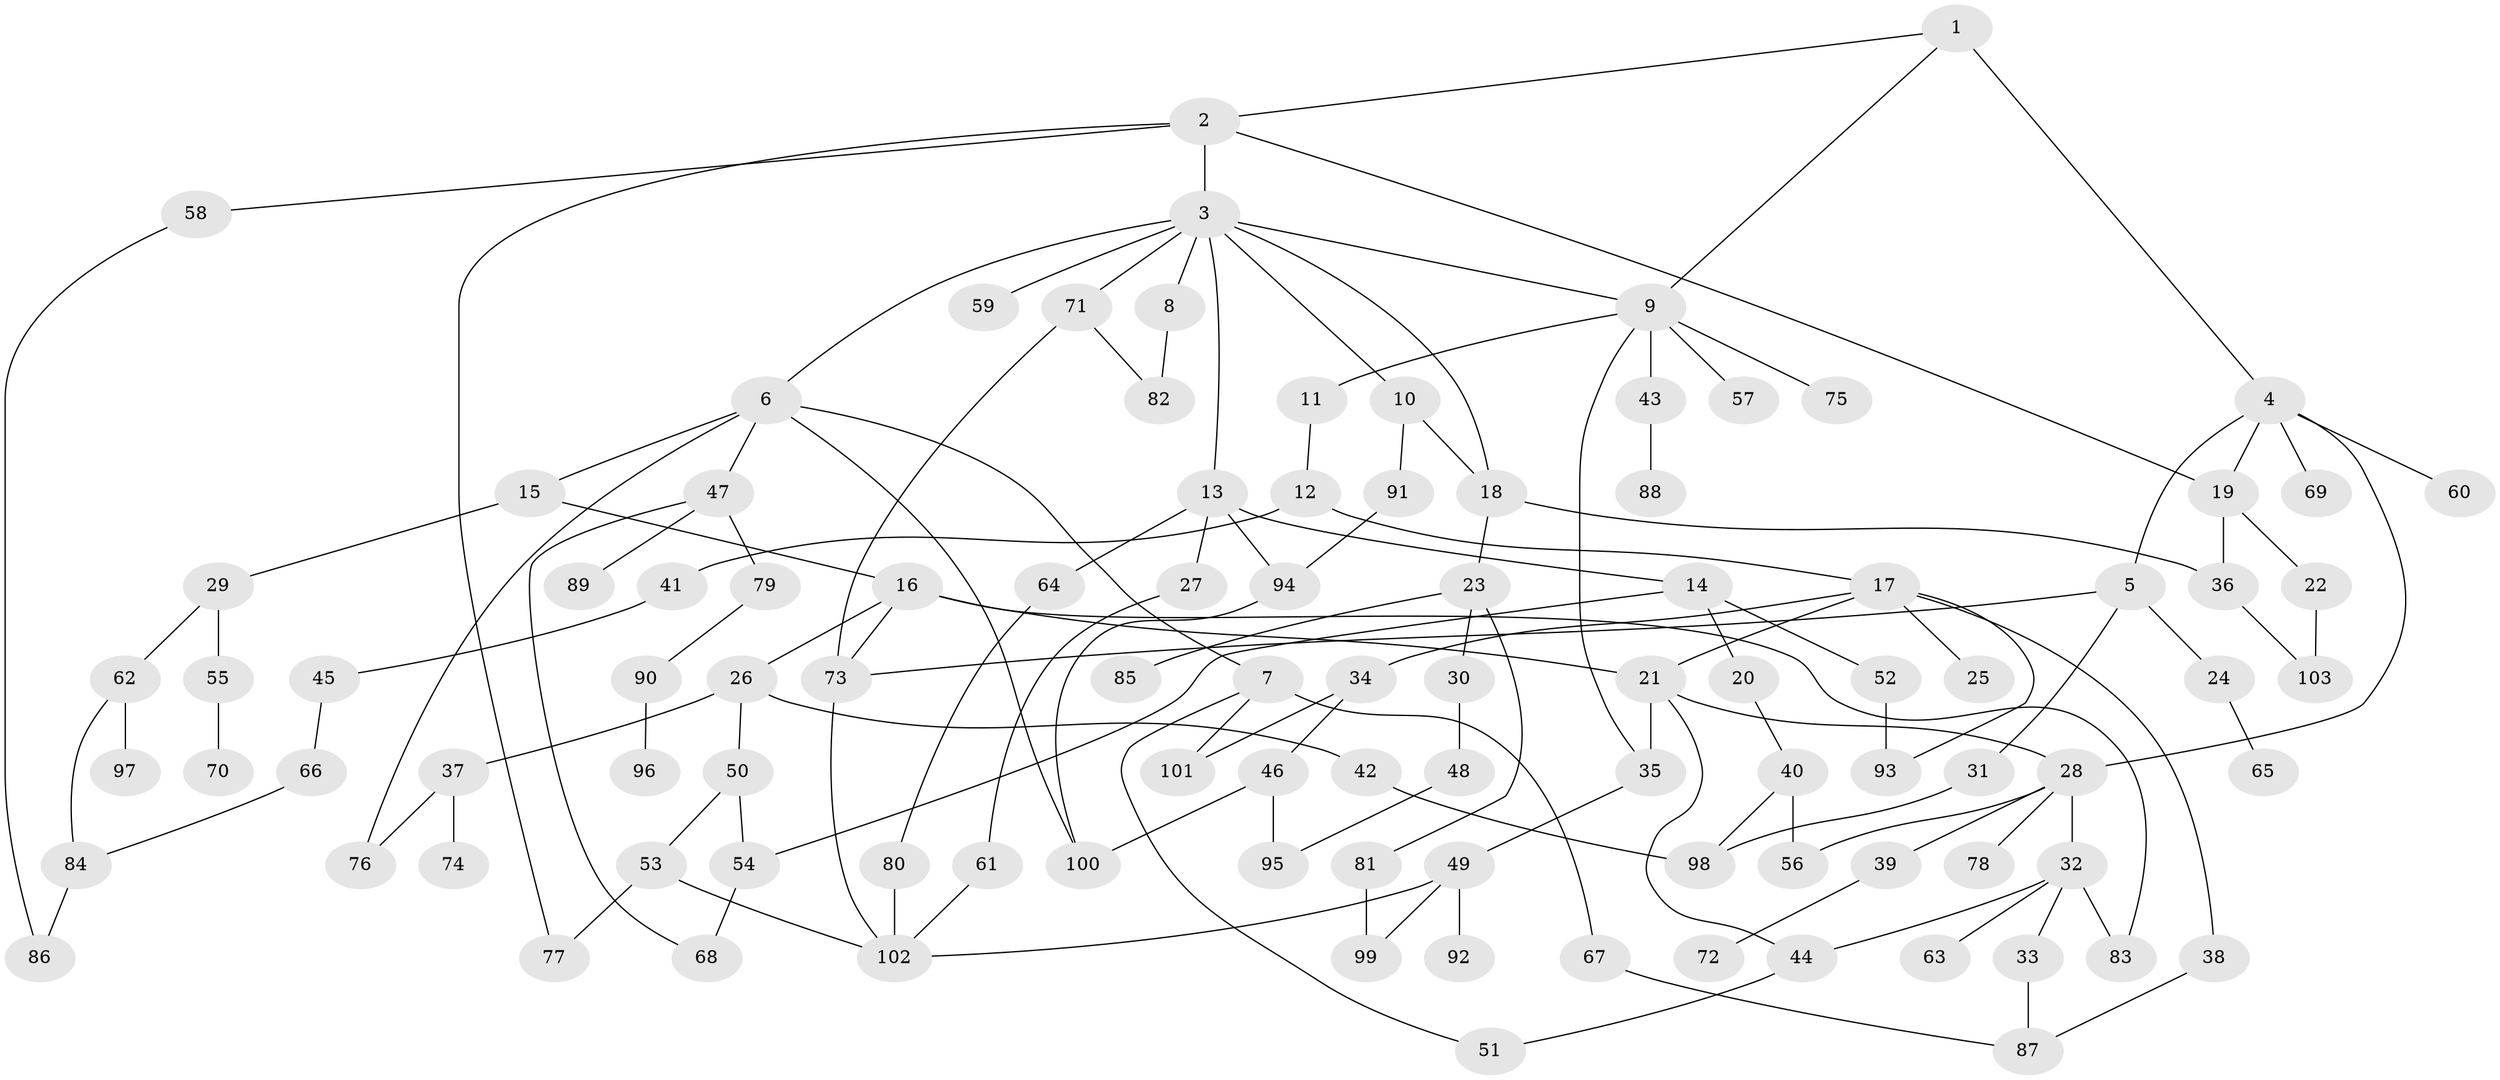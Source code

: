 // coarse degree distribution, {1: 0.16129032258064516, 6: 0.1935483870967742, 4: 0.12903225806451613, 2: 0.12903225806451613, 3: 0.25806451612903225, 5: 0.06451612903225806, 7: 0.03225806451612903, 8: 0.03225806451612903}
// Generated by graph-tools (version 1.1) at 2025/36/03/04/25 23:36:00]
// undirected, 103 vertices, 138 edges
graph export_dot {
  node [color=gray90,style=filled];
  1;
  2;
  3;
  4;
  5;
  6;
  7;
  8;
  9;
  10;
  11;
  12;
  13;
  14;
  15;
  16;
  17;
  18;
  19;
  20;
  21;
  22;
  23;
  24;
  25;
  26;
  27;
  28;
  29;
  30;
  31;
  32;
  33;
  34;
  35;
  36;
  37;
  38;
  39;
  40;
  41;
  42;
  43;
  44;
  45;
  46;
  47;
  48;
  49;
  50;
  51;
  52;
  53;
  54;
  55;
  56;
  57;
  58;
  59;
  60;
  61;
  62;
  63;
  64;
  65;
  66;
  67;
  68;
  69;
  70;
  71;
  72;
  73;
  74;
  75;
  76;
  77;
  78;
  79;
  80;
  81;
  82;
  83;
  84;
  85;
  86;
  87;
  88;
  89;
  90;
  91;
  92;
  93;
  94;
  95;
  96;
  97;
  98;
  99;
  100;
  101;
  102;
  103;
  1 -- 2;
  1 -- 4;
  1 -- 9;
  2 -- 3;
  2 -- 58;
  2 -- 77;
  2 -- 19;
  3 -- 6;
  3 -- 8;
  3 -- 9;
  3 -- 10;
  3 -- 13;
  3 -- 18;
  3 -- 59;
  3 -- 71;
  4 -- 5;
  4 -- 19;
  4 -- 28;
  4 -- 60;
  4 -- 69;
  5 -- 24;
  5 -- 31;
  5 -- 73;
  6 -- 7;
  6 -- 15;
  6 -- 47;
  6 -- 100;
  6 -- 76;
  7 -- 51;
  7 -- 67;
  7 -- 101;
  8 -- 82;
  9 -- 11;
  9 -- 43;
  9 -- 57;
  9 -- 75;
  9 -- 35;
  10 -- 91;
  10 -- 18;
  11 -- 12;
  12 -- 17;
  12 -- 41;
  13 -- 14;
  13 -- 27;
  13 -- 64;
  13 -- 94;
  14 -- 20;
  14 -- 52;
  14 -- 54;
  15 -- 16;
  15 -- 29;
  16 -- 26;
  16 -- 83;
  16 -- 21;
  16 -- 73;
  17 -- 21;
  17 -- 25;
  17 -- 34;
  17 -- 38;
  17 -- 93;
  18 -- 23;
  18 -- 36;
  19 -- 22;
  19 -- 36;
  20 -- 40;
  21 -- 35;
  21 -- 28;
  21 -- 44;
  22 -- 103;
  23 -- 30;
  23 -- 81;
  23 -- 85;
  24 -- 65;
  26 -- 37;
  26 -- 42;
  26 -- 50;
  27 -- 61;
  28 -- 32;
  28 -- 39;
  28 -- 78;
  28 -- 56;
  29 -- 55;
  29 -- 62;
  30 -- 48;
  31 -- 98;
  32 -- 33;
  32 -- 44;
  32 -- 63;
  32 -- 83;
  33 -- 87;
  34 -- 46;
  34 -- 101;
  35 -- 49;
  36 -- 103;
  37 -- 74;
  37 -- 76;
  38 -- 87;
  39 -- 72;
  40 -- 56;
  40 -- 98;
  41 -- 45;
  42 -- 98;
  43 -- 88;
  44 -- 51;
  45 -- 66;
  46 -- 95;
  46 -- 100;
  47 -- 79;
  47 -- 89;
  47 -- 68;
  48 -- 95;
  49 -- 92;
  49 -- 99;
  49 -- 102;
  50 -- 53;
  50 -- 54;
  52 -- 93;
  53 -- 77;
  53 -- 102;
  54 -- 68;
  55 -- 70;
  58 -- 86;
  61 -- 102;
  62 -- 84;
  62 -- 97;
  64 -- 80;
  66 -- 84;
  67 -- 87;
  71 -- 73;
  71 -- 82;
  73 -- 102;
  79 -- 90;
  80 -- 102;
  81 -- 99;
  84 -- 86;
  90 -- 96;
  91 -- 94;
  94 -- 100;
}
